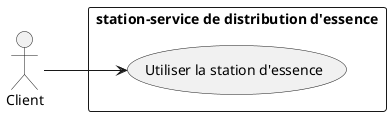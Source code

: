 @startuml
left to right direction

actor Client

rectangle "station-service de distribution d'essence" {
    usecase "Utiliser la station d'essence" as UC1
}

Client --> UC1

@enduml
